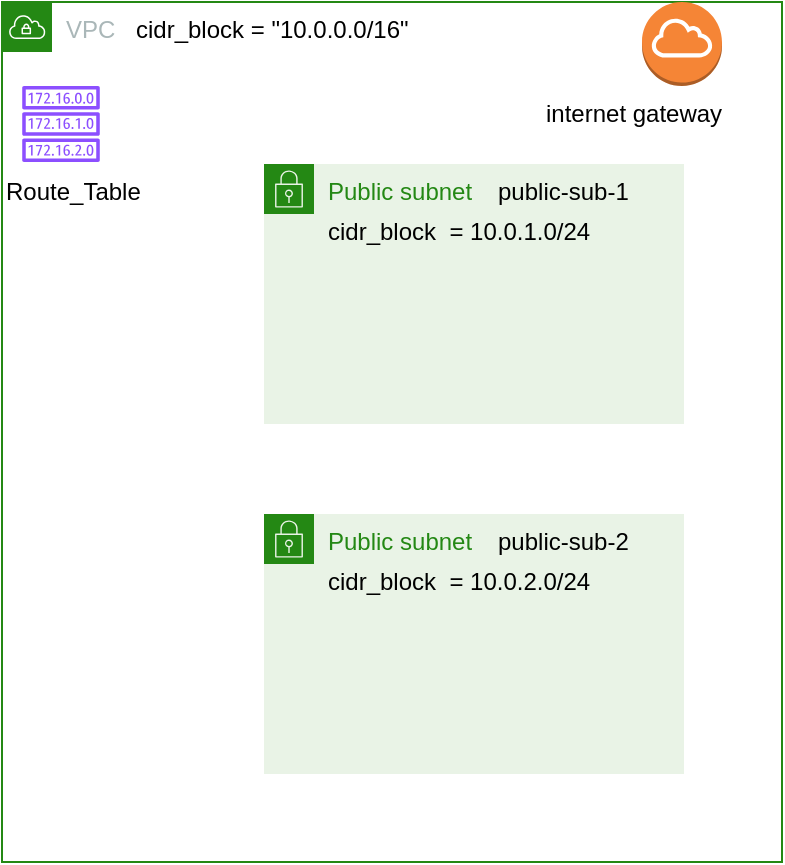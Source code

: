 <mxfile version="21.8.2" type="github">
  <diagram name="Página-1" id="Wgz2QojmC-Kkxovgkr-I">
    <mxGraphModel dx="1050" dy="574" grid="1" gridSize="10" guides="1" tooltips="1" connect="1" arrows="1" fold="1" page="1" pageScale="1" pageWidth="827" pageHeight="1169" math="0" shadow="0">
      <root>
        <mxCell id="0" />
        <mxCell id="1" parent="0" />
        <mxCell id="ioWd-sOWGEYMTYHM18md-4" value="VPC" style="points=[[0,0],[0.25,0],[0.5,0],[0.75,0],[1,0],[1,0.25],[1,0.5],[1,0.75],[1,1],[0.75,1],[0.5,1],[0.25,1],[0,1],[0,0.75],[0,0.5],[0,0.25]];outlineConnect=0;gradientColor=none;html=1;whiteSpace=wrap;fontSize=12;fontStyle=0;container=1;pointerEvents=0;collapsible=0;recursiveResize=0;shape=mxgraph.aws4.group;grIcon=mxgraph.aws4.group_vpc;strokeColor=#248814;fillColor=none;verticalAlign=top;align=left;spacingLeft=30;fontColor=#AAB7B8;dashed=0;" vertex="1" parent="1">
          <mxGeometry x="30" y="80" width="390" height="430" as="geometry" />
        </mxCell>
        <mxCell id="ioWd-sOWGEYMTYHM18md-5" value="cidr_block = &quot;10.0.0.0/16&quot;" style="text;whiteSpace=wrap;" vertex="1" parent="ioWd-sOWGEYMTYHM18md-4">
          <mxGeometry x="65" width="150" height="30" as="geometry" />
        </mxCell>
        <mxCell id="ioWd-sOWGEYMTYHM18md-6" value="Public subnet" style="points=[[0,0],[0.25,0],[0.5,0],[0.75,0],[1,0],[1,0.25],[1,0.5],[1,0.75],[1,1],[0.75,1],[0.5,1],[0.25,1],[0,1],[0,0.75],[0,0.5],[0,0.25]];outlineConnect=0;gradientColor=none;html=1;whiteSpace=wrap;fontSize=12;fontStyle=0;container=1;pointerEvents=0;collapsible=0;recursiveResize=0;shape=mxgraph.aws4.group;grIcon=mxgraph.aws4.group_security_group;grStroke=0;strokeColor=#248814;fillColor=#E9F3E6;verticalAlign=top;align=left;spacingLeft=30;fontColor=#248814;dashed=0;" vertex="1" parent="ioWd-sOWGEYMTYHM18md-4">
          <mxGeometry x="131" y="81" width="210" height="130" as="geometry" />
        </mxCell>
        <mxCell id="ioWd-sOWGEYMTYHM18md-8" value="cidr_block  = 10.0.1.0/24" style="text;whiteSpace=wrap;" vertex="1" parent="ioWd-sOWGEYMTYHM18md-6">
          <mxGeometry x="30" y="20" width="140" height="20" as="geometry" />
        </mxCell>
        <mxCell id="ioWd-sOWGEYMTYHM18md-10" value="public-sub-1" style="text;whiteSpace=wrap;" vertex="1" parent="ioWd-sOWGEYMTYHM18md-6">
          <mxGeometry x="115" width="70" height="40" as="geometry" />
        </mxCell>
        <mxCell id="ioWd-sOWGEYMTYHM18md-7" value="Public subnet" style="points=[[0,0],[0.25,0],[0.5,0],[0.75,0],[1,0],[1,0.25],[1,0.5],[1,0.75],[1,1],[0.75,1],[0.5,1],[0.25,1],[0,1],[0,0.75],[0,0.5],[0,0.25]];outlineConnect=0;gradientColor=none;html=1;whiteSpace=wrap;fontSize=12;fontStyle=0;container=1;pointerEvents=0;collapsible=0;recursiveResize=0;shape=mxgraph.aws4.group;grIcon=mxgraph.aws4.group_security_group;grStroke=0;strokeColor=#248814;fillColor=#E9F3E6;verticalAlign=top;align=left;spacingLeft=30;fontColor=#248814;dashed=0;" vertex="1" parent="ioWd-sOWGEYMTYHM18md-4">
          <mxGeometry x="131" y="256" width="210" height="130" as="geometry" />
        </mxCell>
        <mxCell id="ioWd-sOWGEYMTYHM18md-9" value="cidr_block  = 10.0.2.0/24" style="text;whiteSpace=wrap;" vertex="1" parent="ioWd-sOWGEYMTYHM18md-7">
          <mxGeometry x="30" y="20" width="140" height="20" as="geometry" />
        </mxCell>
        <mxCell id="ioWd-sOWGEYMTYHM18md-11" value="public-sub-2" style="text;whiteSpace=wrap;" vertex="1" parent="ioWd-sOWGEYMTYHM18md-7">
          <mxGeometry x="115" width="70" height="40" as="geometry" />
        </mxCell>
        <mxCell id="ioWd-sOWGEYMTYHM18md-12" value="" style="outlineConnect=0;dashed=0;verticalLabelPosition=bottom;verticalAlign=top;align=center;html=1;shape=mxgraph.aws3.internet_gateway;fillColor=#F58536;gradientColor=none;" vertex="1" parent="ioWd-sOWGEYMTYHM18md-4">
          <mxGeometry x="320" width="40" height="42" as="geometry" />
        </mxCell>
        <mxCell id="ioWd-sOWGEYMTYHM18md-13" value="internet gateway" style="text;whiteSpace=wrap;" vertex="1" parent="ioWd-sOWGEYMTYHM18md-4">
          <mxGeometry x="270" y="42" width="100" height="12" as="geometry" />
        </mxCell>
        <mxCell id="ioWd-sOWGEYMTYHM18md-14" value="" style="sketch=0;outlineConnect=0;fontColor=#232F3E;gradientColor=none;fillColor=#8C4FFF;strokeColor=none;dashed=0;verticalLabelPosition=bottom;verticalAlign=top;align=center;html=1;fontSize=12;fontStyle=0;aspect=fixed;pointerEvents=1;shape=mxgraph.aws4.route_table;" vertex="1" parent="ioWd-sOWGEYMTYHM18md-4">
          <mxGeometry x="10" y="42" width="39" height="38" as="geometry" />
        </mxCell>
        <mxCell id="ioWd-sOWGEYMTYHM18md-15" value="Route_Table" style="text;whiteSpace=wrap;" vertex="1" parent="ioWd-sOWGEYMTYHM18md-4">
          <mxGeometry y="81" width="70" height="30" as="geometry" />
        </mxCell>
      </root>
    </mxGraphModel>
  </diagram>
</mxfile>
